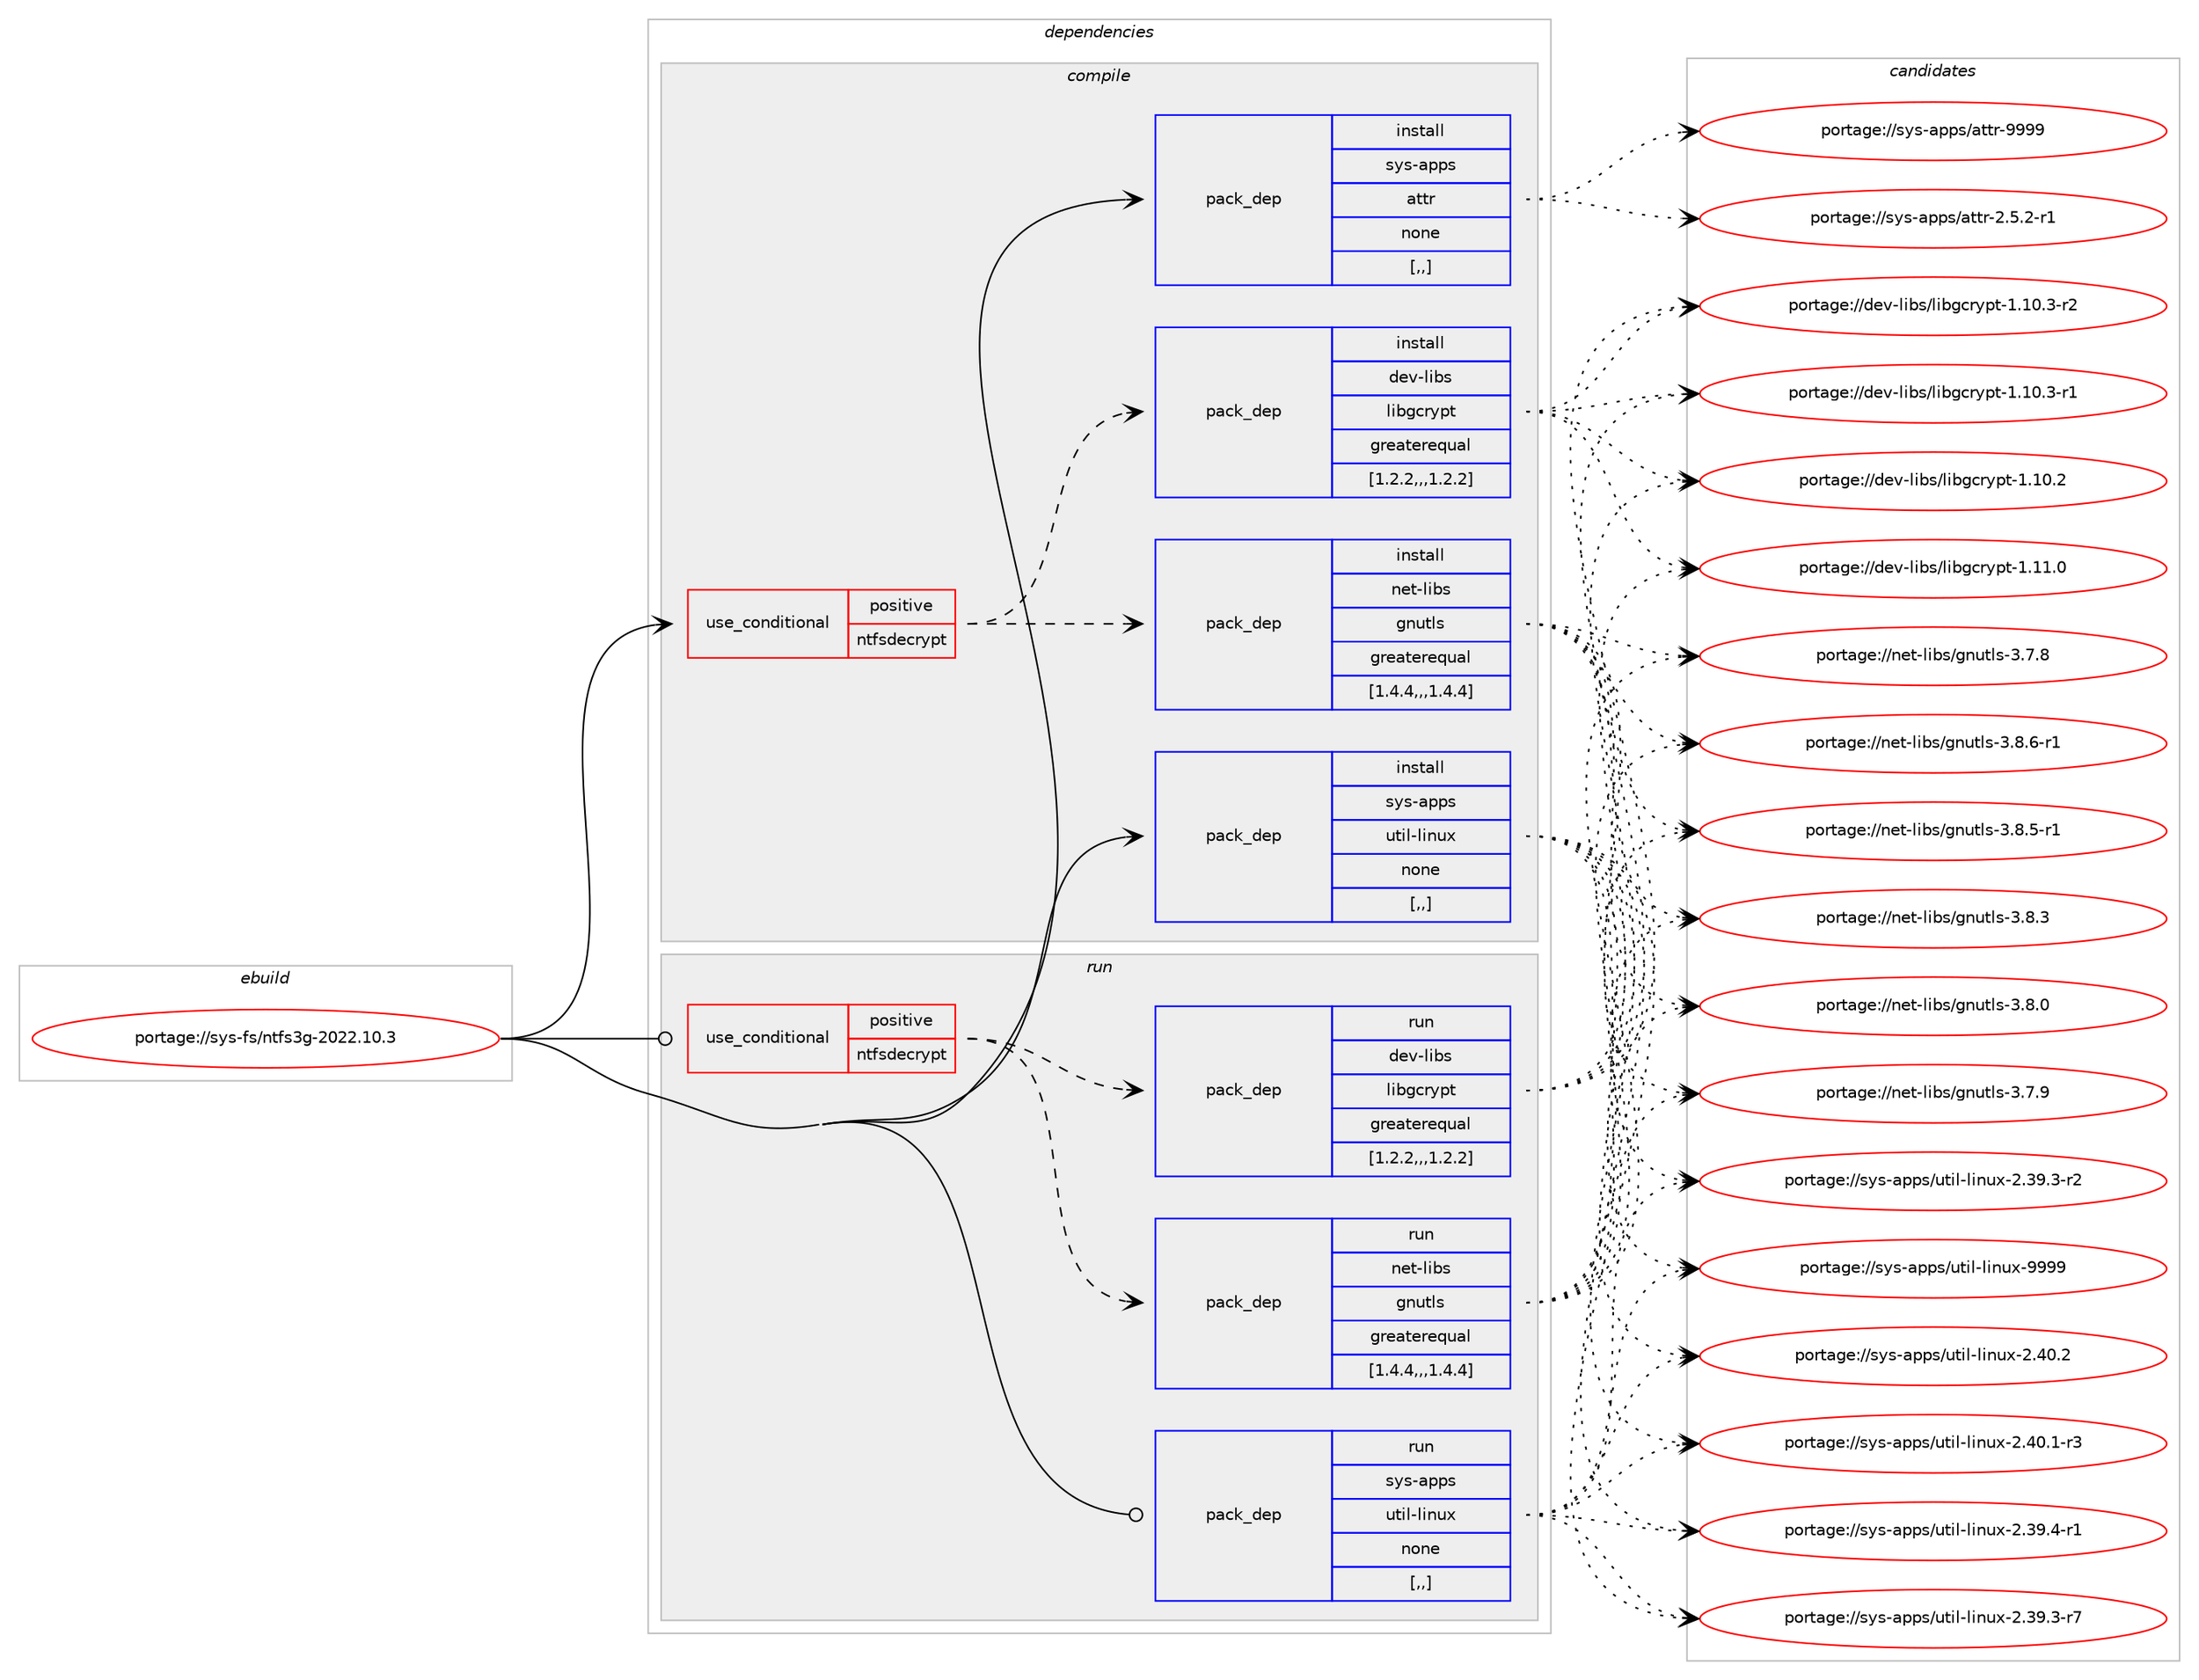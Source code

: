digraph prolog {

# *************
# Graph options
# *************

newrank=true;
concentrate=true;
compound=true;
graph [rankdir=LR,fontname=Helvetica,fontsize=10,ranksep=1.5];#, ranksep=2.5, nodesep=0.2];
edge  [arrowhead=vee];
node  [fontname=Helvetica,fontsize=10];

# **********
# The ebuild
# **********

subgraph cluster_leftcol {
color=gray;
label=<<i>ebuild</i>>;
id [label="portage://sys-fs/ntfs3g-2022.10.3", color=red, width=4, href="../sys-fs/ntfs3g-2022.10.3.svg"];
}

# ****************
# The dependencies
# ****************

subgraph cluster_midcol {
color=gray;
label=<<i>dependencies</i>>;
subgraph cluster_compile {
fillcolor="#eeeeee";
style=filled;
label=<<i>compile</i>>;
subgraph cond567 {
dependency2617 [label=<<TABLE BORDER="0" CELLBORDER="1" CELLSPACING="0" CELLPADDING="4"><TR><TD ROWSPAN="3" CELLPADDING="10">use_conditional</TD></TR><TR><TD>positive</TD></TR><TR><TD>ntfsdecrypt</TD></TR></TABLE>>, shape=none, color=red];
subgraph pack2034 {
dependency2618 [label=<<TABLE BORDER="0" CELLBORDER="1" CELLSPACING="0" CELLPADDING="4" WIDTH="220"><TR><TD ROWSPAN="6" CELLPADDING="30">pack_dep</TD></TR><TR><TD WIDTH="110">install</TD></TR><TR><TD>dev-libs</TD></TR><TR><TD>libgcrypt</TD></TR><TR><TD>greaterequal</TD></TR><TR><TD>[1.2.2,,,1.2.2]</TD></TR></TABLE>>, shape=none, color=blue];
}
dependency2617:e -> dependency2618:w [weight=20,style="dashed",arrowhead="vee"];
subgraph pack2035 {
dependency2619 [label=<<TABLE BORDER="0" CELLBORDER="1" CELLSPACING="0" CELLPADDING="4" WIDTH="220"><TR><TD ROWSPAN="6" CELLPADDING="30">pack_dep</TD></TR><TR><TD WIDTH="110">install</TD></TR><TR><TD>net-libs</TD></TR><TR><TD>gnutls</TD></TR><TR><TD>greaterequal</TD></TR><TR><TD>[1.4.4,,,1.4.4]</TD></TR></TABLE>>, shape=none, color=blue];
}
dependency2617:e -> dependency2619:w [weight=20,style="dashed",arrowhead="vee"];
}
id:e -> dependency2617:w [weight=20,style="solid",arrowhead="vee"];
subgraph pack2036 {
dependency2620 [label=<<TABLE BORDER="0" CELLBORDER="1" CELLSPACING="0" CELLPADDING="4" WIDTH="220"><TR><TD ROWSPAN="6" CELLPADDING="30">pack_dep</TD></TR><TR><TD WIDTH="110">install</TD></TR><TR><TD>sys-apps</TD></TR><TR><TD>attr</TD></TR><TR><TD>none</TD></TR><TR><TD>[,,]</TD></TR></TABLE>>, shape=none, color=blue];
}
id:e -> dependency2620:w [weight=20,style="solid",arrowhead="vee"];
subgraph pack2037 {
dependency2621 [label=<<TABLE BORDER="0" CELLBORDER="1" CELLSPACING="0" CELLPADDING="4" WIDTH="220"><TR><TD ROWSPAN="6" CELLPADDING="30">pack_dep</TD></TR><TR><TD WIDTH="110">install</TD></TR><TR><TD>sys-apps</TD></TR><TR><TD>util-linux</TD></TR><TR><TD>none</TD></TR><TR><TD>[,,]</TD></TR></TABLE>>, shape=none, color=blue];
}
id:e -> dependency2621:w [weight=20,style="solid",arrowhead="vee"];
}
subgraph cluster_compileandrun {
fillcolor="#eeeeee";
style=filled;
label=<<i>compile and run</i>>;
}
subgraph cluster_run {
fillcolor="#eeeeee";
style=filled;
label=<<i>run</i>>;
subgraph cond568 {
dependency2622 [label=<<TABLE BORDER="0" CELLBORDER="1" CELLSPACING="0" CELLPADDING="4"><TR><TD ROWSPAN="3" CELLPADDING="10">use_conditional</TD></TR><TR><TD>positive</TD></TR><TR><TD>ntfsdecrypt</TD></TR></TABLE>>, shape=none, color=red];
subgraph pack2038 {
dependency2623 [label=<<TABLE BORDER="0" CELLBORDER="1" CELLSPACING="0" CELLPADDING="4" WIDTH="220"><TR><TD ROWSPAN="6" CELLPADDING="30">pack_dep</TD></TR><TR><TD WIDTH="110">run</TD></TR><TR><TD>dev-libs</TD></TR><TR><TD>libgcrypt</TD></TR><TR><TD>greaterequal</TD></TR><TR><TD>[1.2.2,,,1.2.2]</TD></TR></TABLE>>, shape=none, color=blue];
}
dependency2622:e -> dependency2623:w [weight=20,style="dashed",arrowhead="vee"];
subgraph pack2039 {
dependency2624 [label=<<TABLE BORDER="0" CELLBORDER="1" CELLSPACING="0" CELLPADDING="4" WIDTH="220"><TR><TD ROWSPAN="6" CELLPADDING="30">pack_dep</TD></TR><TR><TD WIDTH="110">run</TD></TR><TR><TD>net-libs</TD></TR><TR><TD>gnutls</TD></TR><TR><TD>greaterequal</TD></TR><TR><TD>[1.4.4,,,1.4.4]</TD></TR></TABLE>>, shape=none, color=blue];
}
dependency2622:e -> dependency2624:w [weight=20,style="dashed",arrowhead="vee"];
}
id:e -> dependency2622:w [weight=20,style="solid",arrowhead="odot"];
subgraph pack2040 {
dependency2625 [label=<<TABLE BORDER="0" CELLBORDER="1" CELLSPACING="0" CELLPADDING="4" WIDTH="220"><TR><TD ROWSPAN="6" CELLPADDING="30">pack_dep</TD></TR><TR><TD WIDTH="110">run</TD></TR><TR><TD>sys-apps</TD></TR><TR><TD>util-linux</TD></TR><TR><TD>none</TD></TR><TR><TD>[,,]</TD></TR></TABLE>>, shape=none, color=blue];
}
id:e -> dependency2625:w [weight=20,style="solid",arrowhead="odot"];
}
}

# **************
# The candidates
# **************

subgraph cluster_choices {
rank=same;
color=gray;
label=<<i>candidates</i>>;

subgraph choice2034 {
color=black;
nodesep=1;
choice100101118451081059811547108105981039911412111211645494649494648 [label="portage://dev-libs/libgcrypt-1.11.0", color=red, width=4,href="../dev-libs/libgcrypt-1.11.0.svg"];
choice1001011184510810598115471081059810399114121112116454946494846514511450 [label="portage://dev-libs/libgcrypt-1.10.3-r2", color=red, width=4,href="../dev-libs/libgcrypt-1.10.3-r2.svg"];
choice1001011184510810598115471081059810399114121112116454946494846514511449 [label="portage://dev-libs/libgcrypt-1.10.3-r1", color=red, width=4,href="../dev-libs/libgcrypt-1.10.3-r1.svg"];
choice100101118451081059811547108105981039911412111211645494649484650 [label="portage://dev-libs/libgcrypt-1.10.2", color=red, width=4,href="../dev-libs/libgcrypt-1.10.2.svg"];
dependency2618:e -> choice100101118451081059811547108105981039911412111211645494649494648:w [style=dotted,weight="100"];
dependency2618:e -> choice1001011184510810598115471081059810399114121112116454946494846514511450:w [style=dotted,weight="100"];
dependency2618:e -> choice1001011184510810598115471081059810399114121112116454946494846514511449:w [style=dotted,weight="100"];
dependency2618:e -> choice100101118451081059811547108105981039911412111211645494649484650:w [style=dotted,weight="100"];
}
subgraph choice2035 {
color=black;
nodesep=1;
choice1101011164510810598115471031101171161081154551465646544511449 [label="portage://net-libs/gnutls-3.8.6-r1", color=red, width=4,href="../net-libs/gnutls-3.8.6-r1.svg"];
choice1101011164510810598115471031101171161081154551465646534511449 [label="portage://net-libs/gnutls-3.8.5-r1", color=red, width=4,href="../net-libs/gnutls-3.8.5-r1.svg"];
choice110101116451081059811547103110117116108115455146564651 [label="portage://net-libs/gnutls-3.8.3", color=red, width=4,href="../net-libs/gnutls-3.8.3.svg"];
choice110101116451081059811547103110117116108115455146564648 [label="portage://net-libs/gnutls-3.8.0", color=red, width=4,href="../net-libs/gnutls-3.8.0.svg"];
choice110101116451081059811547103110117116108115455146554657 [label="portage://net-libs/gnutls-3.7.9", color=red, width=4,href="../net-libs/gnutls-3.7.9.svg"];
choice110101116451081059811547103110117116108115455146554656 [label="portage://net-libs/gnutls-3.7.8", color=red, width=4,href="../net-libs/gnutls-3.7.8.svg"];
dependency2619:e -> choice1101011164510810598115471031101171161081154551465646544511449:w [style=dotted,weight="100"];
dependency2619:e -> choice1101011164510810598115471031101171161081154551465646534511449:w [style=dotted,weight="100"];
dependency2619:e -> choice110101116451081059811547103110117116108115455146564651:w [style=dotted,weight="100"];
dependency2619:e -> choice110101116451081059811547103110117116108115455146564648:w [style=dotted,weight="100"];
dependency2619:e -> choice110101116451081059811547103110117116108115455146554657:w [style=dotted,weight="100"];
dependency2619:e -> choice110101116451081059811547103110117116108115455146554656:w [style=dotted,weight="100"];
}
subgraph choice2036 {
color=black;
nodesep=1;
choice115121115459711211211547971161161144557575757 [label="portage://sys-apps/attr-9999", color=red, width=4,href="../sys-apps/attr-9999.svg"];
choice115121115459711211211547971161161144550465346504511449 [label="portage://sys-apps/attr-2.5.2-r1", color=red, width=4,href="../sys-apps/attr-2.5.2-r1.svg"];
dependency2620:e -> choice115121115459711211211547971161161144557575757:w [style=dotted,weight="100"];
dependency2620:e -> choice115121115459711211211547971161161144550465346504511449:w [style=dotted,weight="100"];
}
subgraph choice2037 {
color=black;
nodesep=1;
choice115121115459711211211547117116105108451081051101171204557575757 [label="portage://sys-apps/util-linux-9999", color=red, width=4,href="../sys-apps/util-linux-9999.svg"];
choice1151211154597112112115471171161051084510810511011712045504652484650 [label="portage://sys-apps/util-linux-2.40.2", color=red, width=4,href="../sys-apps/util-linux-2.40.2.svg"];
choice11512111545971121121154711711610510845108105110117120455046524846494511451 [label="portage://sys-apps/util-linux-2.40.1-r3", color=red, width=4,href="../sys-apps/util-linux-2.40.1-r3.svg"];
choice11512111545971121121154711711610510845108105110117120455046515746524511449 [label="portage://sys-apps/util-linux-2.39.4-r1", color=red, width=4,href="../sys-apps/util-linux-2.39.4-r1.svg"];
choice11512111545971121121154711711610510845108105110117120455046515746514511455 [label="portage://sys-apps/util-linux-2.39.3-r7", color=red, width=4,href="../sys-apps/util-linux-2.39.3-r7.svg"];
choice11512111545971121121154711711610510845108105110117120455046515746514511450 [label="portage://sys-apps/util-linux-2.39.3-r2", color=red, width=4,href="../sys-apps/util-linux-2.39.3-r2.svg"];
dependency2621:e -> choice115121115459711211211547117116105108451081051101171204557575757:w [style=dotted,weight="100"];
dependency2621:e -> choice1151211154597112112115471171161051084510810511011712045504652484650:w [style=dotted,weight="100"];
dependency2621:e -> choice11512111545971121121154711711610510845108105110117120455046524846494511451:w [style=dotted,weight="100"];
dependency2621:e -> choice11512111545971121121154711711610510845108105110117120455046515746524511449:w [style=dotted,weight="100"];
dependency2621:e -> choice11512111545971121121154711711610510845108105110117120455046515746514511455:w [style=dotted,weight="100"];
dependency2621:e -> choice11512111545971121121154711711610510845108105110117120455046515746514511450:w [style=dotted,weight="100"];
}
subgraph choice2038 {
color=black;
nodesep=1;
choice100101118451081059811547108105981039911412111211645494649494648 [label="portage://dev-libs/libgcrypt-1.11.0", color=red, width=4,href="../dev-libs/libgcrypt-1.11.0.svg"];
choice1001011184510810598115471081059810399114121112116454946494846514511450 [label="portage://dev-libs/libgcrypt-1.10.3-r2", color=red, width=4,href="../dev-libs/libgcrypt-1.10.3-r2.svg"];
choice1001011184510810598115471081059810399114121112116454946494846514511449 [label="portage://dev-libs/libgcrypt-1.10.3-r1", color=red, width=4,href="../dev-libs/libgcrypt-1.10.3-r1.svg"];
choice100101118451081059811547108105981039911412111211645494649484650 [label="portage://dev-libs/libgcrypt-1.10.2", color=red, width=4,href="../dev-libs/libgcrypt-1.10.2.svg"];
dependency2623:e -> choice100101118451081059811547108105981039911412111211645494649494648:w [style=dotted,weight="100"];
dependency2623:e -> choice1001011184510810598115471081059810399114121112116454946494846514511450:w [style=dotted,weight="100"];
dependency2623:e -> choice1001011184510810598115471081059810399114121112116454946494846514511449:w [style=dotted,weight="100"];
dependency2623:e -> choice100101118451081059811547108105981039911412111211645494649484650:w [style=dotted,weight="100"];
}
subgraph choice2039 {
color=black;
nodesep=1;
choice1101011164510810598115471031101171161081154551465646544511449 [label="portage://net-libs/gnutls-3.8.6-r1", color=red, width=4,href="../net-libs/gnutls-3.8.6-r1.svg"];
choice1101011164510810598115471031101171161081154551465646534511449 [label="portage://net-libs/gnutls-3.8.5-r1", color=red, width=4,href="../net-libs/gnutls-3.8.5-r1.svg"];
choice110101116451081059811547103110117116108115455146564651 [label="portage://net-libs/gnutls-3.8.3", color=red, width=4,href="../net-libs/gnutls-3.8.3.svg"];
choice110101116451081059811547103110117116108115455146564648 [label="portage://net-libs/gnutls-3.8.0", color=red, width=4,href="../net-libs/gnutls-3.8.0.svg"];
choice110101116451081059811547103110117116108115455146554657 [label="portage://net-libs/gnutls-3.7.9", color=red, width=4,href="../net-libs/gnutls-3.7.9.svg"];
choice110101116451081059811547103110117116108115455146554656 [label="portage://net-libs/gnutls-3.7.8", color=red, width=4,href="../net-libs/gnutls-3.7.8.svg"];
dependency2624:e -> choice1101011164510810598115471031101171161081154551465646544511449:w [style=dotted,weight="100"];
dependency2624:e -> choice1101011164510810598115471031101171161081154551465646534511449:w [style=dotted,weight="100"];
dependency2624:e -> choice110101116451081059811547103110117116108115455146564651:w [style=dotted,weight="100"];
dependency2624:e -> choice110101116451081059811547103110117116108115455146564648:w [style=dotted,weight="100"];
dependency2624:e -> choice110101116451081059811547103110117116108115455146554657:w [style=dotted,weight="100"];
dependency2624:e -> choice110101116451081059811547103110117116108115455146554656:w [style=dotted,weight="100"];
}
subgraph choice2040 {
color=black;
nodesep=1;
choice115121115459711211211547117116105108451081051101171204557575757 [label="portage://sys-apps/util-linux-9999", color=red, width=4,href="../sys-apps/util-linux-9999.svg"];
choice1151211154597112112115471171161051084510810511011712045504652484650 [label="portage://sys-apps/util-linux-2.40.2", color=red, width=4,href="../sys-apps/util-linux-2.40.2.svg"];
choice11512111545971121121154711711610510845108105110117120455046524846494511451 [label="portage://sys-apps/util-linux-2.40.1-r3", color=red, width=4,href="../sys-apps/util-linux-2.40.1-r3.svg"];
choice11512111545971121121154711711610510845108105110117120455046515746524511449 [label="portage://sys-apps/util-linux-2.39.4-r1", color=red, width=4,href="../sys-apps/util-linux-2.39.4-r1.svg"];
choice11512111545971121121154711711610510845108105110117120455046515746514511455 [label="portage://sys-apps/util-linux-2.39.3-r7", color=red, width=4,href="../sys-apps/util-linux-2.39.3-r7.svg"];
choice11512111545971121121154711711610510845108105110117120455046515746514511450 [label="portage://sys-apps/util-linux-2.39.3-r2", color=red, width=4,href="../sys-apps/util-linux-2.39.3-r2.svg"];
dependency2625:e -> choice115121115459711211211547117116105108451081051101171204557575757:w [style=dotted,weight="100"];
dependency2625:e -> choice1151211154597112112115471171161051084510810511011712045504652484650:w [style=dotted,weight="100"];
dependency2625:e -> choice11512111545971121121154711711610510845108105110117120455046524846494511451:w [style=dotted,weight="100"];
dependency2625:e -> choice11512111545971121121154711711610510845108105110117120455046515746524511449:w [style=dotted,weight="100"];
dependency2625:e -> choice11512111545971121121154711711610510845108105110117120455046515746514511455:w [style=dotted,weight="100"];
dependency2625:e -> choice11512111545971121121154711711610510845108105110117120455046515746514511450:w [style=dotted,weight="100"];
}
}

}
